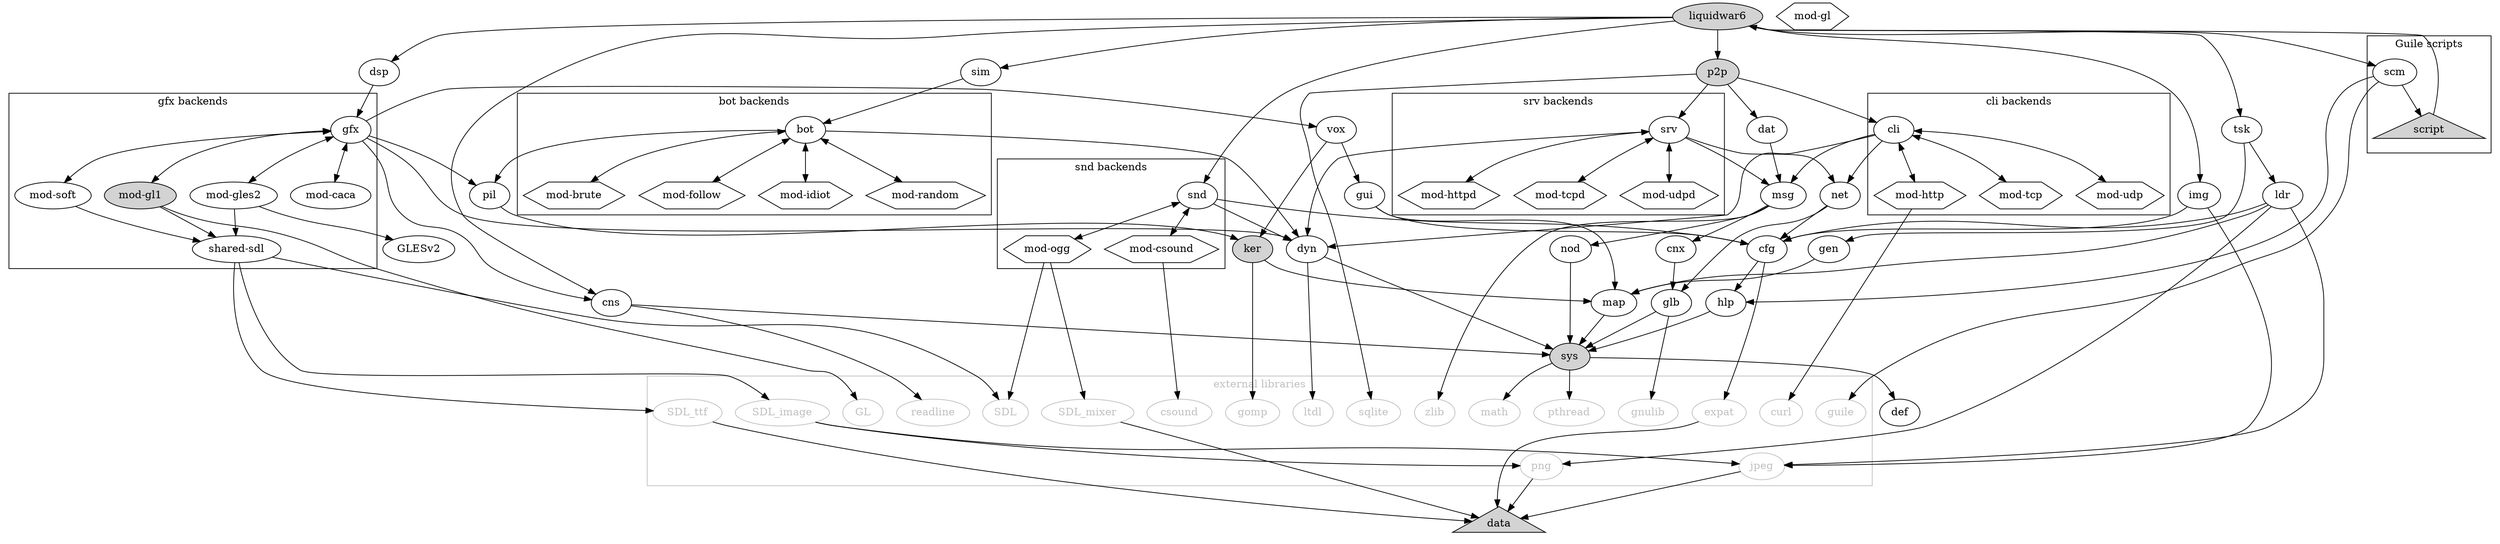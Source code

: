 digraph g {
	bot -> dyn
	bot -> pil
subgraph cluster_bot {
	label="bot backends"	
	bot
	"mod-brute"
	"mod-follow"
	"mod-idiot"
	"mod-random"
}
	bot -> "mod-brute" [dir=both]
	bot -> "mod-follow" [dir=both]
	bot -> "mod-idiot" [dir=both]
	bot -> "mod-random" [dir=both]
	cfg -> hlp
	cfg -> expat
	cli -> dyn
	cli -> msg
	cli -> net
subgraph cluster_cli {
	label="cli backends"
	cli
	cli -> "mod-tcp" [dir=both]
	cli -> "mod-udp" [dir=both]
	cli -> "mod-http" [dir=both]
}
	"mod-http" -> curl
	cns -> sys
	cnx -> glb
	cns -> readline
	dat -> msg
	dsp -> gfx
	dyn -> sys
	dyn -> ltdl
	gen -> map
	gfx -> dyn
	gfx -> vox
	gfx -> pil
	gfx -> cns
subgraph cluster_gfx {
	label="gfx backends"
	gfx
	gfx -> "mod-gl1" [dir=both]
	gfx -> "mod-gles2" [dir=both]
	gfx -> "mod-soft" [dir=both]
	gfx -> "mod-caca" [dir=both]
	"mod-gl1" -> "shared-sdl"
	"mod-gles2" -> "shared-sdl"
	"mod-soft" -> "shared-sdl"
}
	"mod-gl1" [style=filled,fillcolor=lightgrey]
	"mod-gl1" -> GL
	"mod-gles2" -> GLESv2
	"shared-sdl" -> SDL
	"shared-sdl" -> SDL_image
	"shared-sdl" -> SDL_ttf
	glb -> sys
	glb -> gnulib
	gui -> map
	gui -> cfg
	hlp -> sys
	img -> cfg
	img -> jpeg
	ker [style=filled,fillcolor=lightgrey]
	ker -> map
	ker -> gomp
	ldr -> cfg
	ldr -> map
	ldr -> png
	ldr -> jpeg
	map -> sys
	msg -> cnx
	msg -> nod
	msg -> zlib
	net -> cfg
	net -> glb
	nod -> sys
	p2p [style=filled,fillcolor=lightgrey]
	p2p -> dat
	p2p -> cli
	p2p -> srv
	p2p -> sqlite
	pil -> ker
	scm -> hlp
	scm -> guile
	sim -> bot
	snd -> dyn
	snd -> cfg
subgraph cluster_snd {
        label="snd backends"
	snd
	snd -> "mod-ogg" [dir=both]
	snd -> "mod-csound" [dir=both]
} 
	"mod-ogg" -> SDL
	"mod-ogg" -> SDL_mixer
	"mod-csound" -> csound
	srv -> dyn
	srv -> msg
	srv -> net
subgraph cluster_srv {
        label="srv backends"
	srv
	srv -> "mod-tcpd" [dir=both]
	srv -> "mod-udpd" [dir=both]
	srv -> "mod-httpd" [dir=both]
}
	sys [style=filled,fillcolor=lightgrey]
	sys -> def
	sys -> pthread
	sys -> math

	tsk -> ldr
	tsk -> gen
	vox -> gui
	vox -> ker

	liquidwar6 [style=filled,fillcolor=lightgrey]
	liquidwar6 -> sim
	liquidwar6 -> dsp
	liquidwar6 -> img
	liquidwar6 -> tsk
	liquidwar6 -> cns
	liquidwar6 -> p2p
	liquidwar6 -> snd

	liquidwar6 -> scm
subgraph cluster_script {
        label="Guile scripts"
	scm -> script	
}
	script -> liquidwar6

	SDL_image -> jpeg
	SDL_image -> png

	expat -> data
	jpeg -> data
	png -> data
	SDL_ttf -> data
	SDL_mixer -> data

	"mod-brute" [shape=hexagon]
	"mod-follow" [shape=hexagon]
	"mod-idiot" [shape=hexagon]
	"mod-random" [shape=hexagon]
	"mod-tcp" [shape=hexagon]
	"mod-udp" [shape=hexagon]
	"mod-http" [shape=hexagon]
	"mod-gl" [shape=hexagon]
	"mod-ogg" [shape=hexagon]
	"mod-csound" [shape=hexagon]
	"mod-tcpd" [shape=hexagon]
	"mod-udpd" [shape=hexagon]
	"mod-httpd" [shape=hexagon]

	script [shape=triangle,style=filled,fillcolor=lightgrey]
	data [shape=triangle,style=filled,fillcolor=lightgrey]

	csound [color=grey]
	csound [fontcolor=grey]
	curl [color=grey]
	curl [fontcolor=grey]
	expat [color=grey]
	expat [fontcolor=grey]
	GL [color=grey]
	GL [fontcolor=grey]
	gnulib [color=grey]
	gnulib [fontcolor=grey]
	gomp [color=grey]
	gomp [fontcolor=grey]
	guile [color=grey]
	guile [fontcolor=grey]
	jpeg [color=grey]
	jpeg [fontcolor=grey]
	ltdl [color=grey]
	ltdl [fontcolor=grey]
	math [color=grey]
	math [fontcolor=grey]
	png [color=grey]
	png [fontcolor=grey]
	pthread [color=grey]
	pthread [fontcolor=grey]
	readline [color=grey]	
	readline [fontcolor=grey]	
	SDL [color=grey]
	SDL [fontcolor=grey]
	SDL_image [color=grey]
	SDL_image [fontcolor=grey]
	SDL_mixer [color=grey]
	SDL_mixer [fontcolor=grey]
	SDL_ttf [color=grey]
	SDL_ttf [fontcolor=grey]
	sqlite [color=grey]
	sqlite [fontcolor=grey]
	zlib [color=grey]
	zlib [fontcolor=grey]

subgraph cluster_ext {
	 label="external libraries"
	 color=grey
	 fontcolor=grey
	 csound
	 curl
	 expat
	 GL
	 gnulib
	 gomp
	 guile
	 jpeg
	 ltdl
	 math
	 png
	 pthread
	 readline
	 SDL
	 SDL_image
	 SDL_mixer
	 SDL_ttf
	 sqlite
	 zlib
}
}

